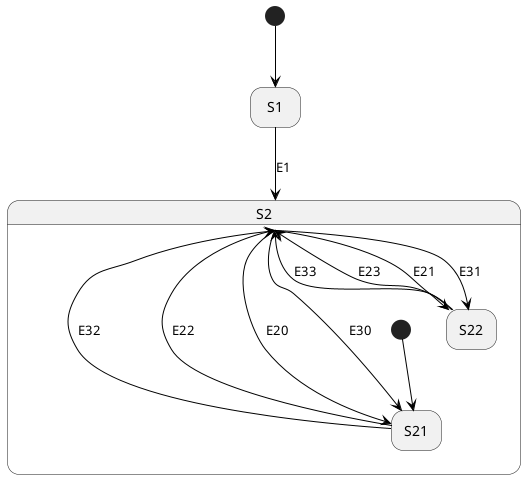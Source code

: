 @startuml
'https://plantuml.com/state-diagram

'hide description area for state without description
hide empty description

state S1
state S2  {
  state S21
  state S22


  [*] -[#000000]-> S21
}


[*] -[#000000]-> S1
S1 -down[#000000]-> S2 : E1
S22 -up[#000000]-> S2 : E33
S21 -up[#000000]-> S2 : E32
S22 -up[#000000]-> S2 : E23
S21 -up[#000000]-> S2 : E22
S2 -down[#000000]-> S21 : E20
S2 -down[#000000]-> S22 : E21
S2 -down[#000000]-> S21 : E30
S2 -down[#000000]-> S22 : E31

@enduml